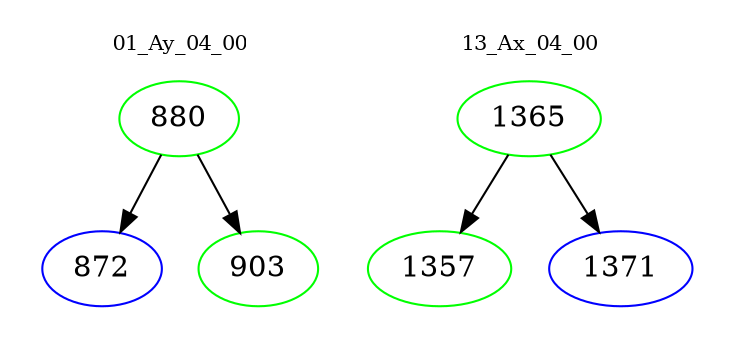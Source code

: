 digraph{
subgraph cluster_0 {
color = white
label = "01_Ay_04_00";
fontsize=10;
T0_880 [label="880", color="green"]
T0_880 -> T0_872 [color="black"]
T0_872 [label="872", color="blue"]
T0_880 -> T0_903 [color="black"]
T0_903 [label="903", color="green"]
}
subgraph cluster_1 {
color = white
label = "13_Ax_04_00";
fontsize=10;
T1_1365 [label="1365", color="green"]
T1_1365 -> T1_1357 [color="black"]
T1_1357 [label="1357", color="green"]
T1_1365 -> T1_1371 [color="black"]
T1_1371 [label="1371", color="blue"]
}
}
